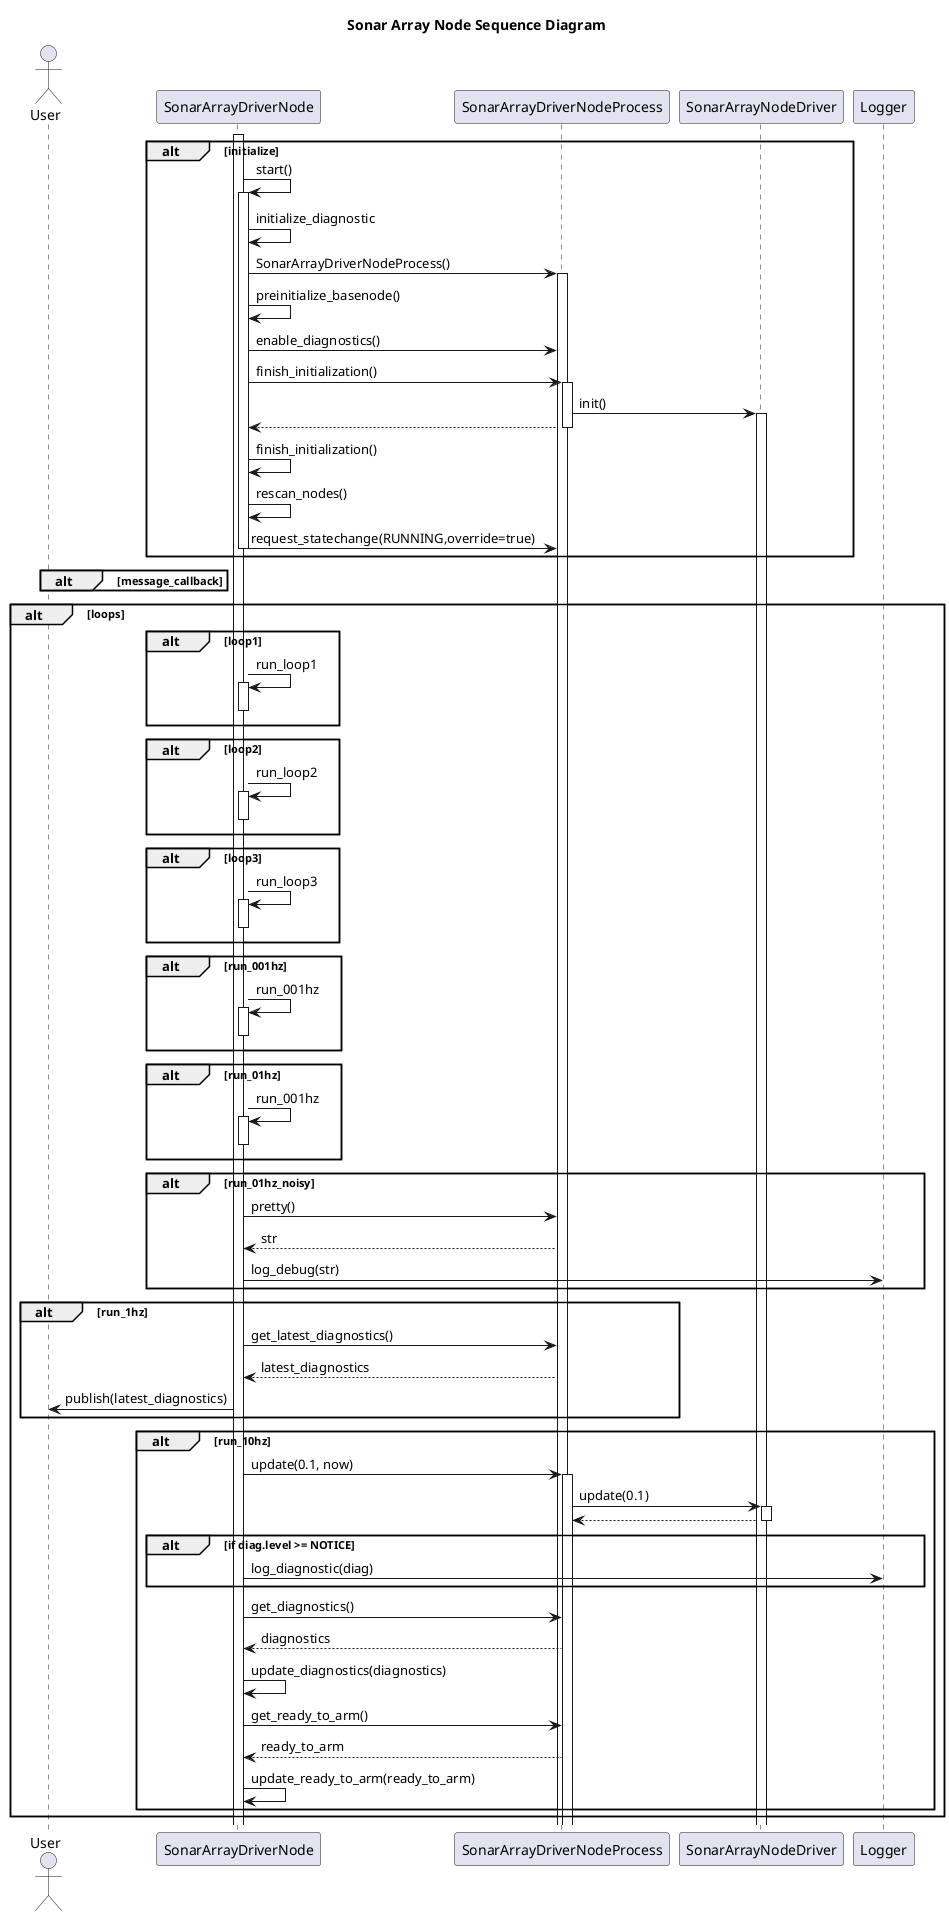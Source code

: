 @startuml
title Sonar Array Node Sequence Diagram
actor User as user
participant SonarArrayDriverNode as node
participant SonarArrayDriverNodeProcess as process
participant SonarArrayNodeDriver as driver
participant Logger as logger

alt initialize
    activate node
    node -> node++: start()
    node -> node: initialize_diagnostic
    node -> process++: SonarArrayDriverNodeProcess()
    node -> node: preinitialize_basenode()
    node -> process: enable_diagnostics()
    node -> process++: finish_initialization()
    process -> driver++: init()
    process --> node--
    node -> node: finish_initialization()
    node -> node: rescan_nodes()
    node -> process: request_statechange(RUNNING,override=true)
    node--
end

alt message_callback
end

alt loops
    alt loop1
        node -> node++: run_loop1
        node--
    end
    alt loop2
        node -> node++: run_loop2
        node--
    end
    alt loop3
        node -> node++: run_loop3
        node--
    end
    alt run_001hz
        node -> node++: run_001hz
        node--
    end
    alt run_01hz
        node -> node++: run_001hz
        node--
    end
    alt run_01hz_noisy
        node -> process: pretty()
        process --> node: str
        node -> logger: log_debug(str)
    end
    alt run_1hz
        node -> process: get_latest_diagnostics()
        process --> node: latest_diagnostics
        node -> user: publish(latest_diagnostics)
    end
    alt run_10hz
        node -> process++: update(0.1, now)
        process -> driver++: update(0.1)
        driver --> process--

  
        alt if diag.level >= NOTICE
            node -> logger: log_diagnostic(diag)
        end
        node -> process: get_diagnostics()
        process --> node: diagnostics
        node -> node: update_diagnostics(diagnostics)
        node -> process: get_ready_to_arm()
        process --> node: ready_to_arm
        node -> node: update_ready_to_arm(ready_to_arm)

    end
end
@enduml